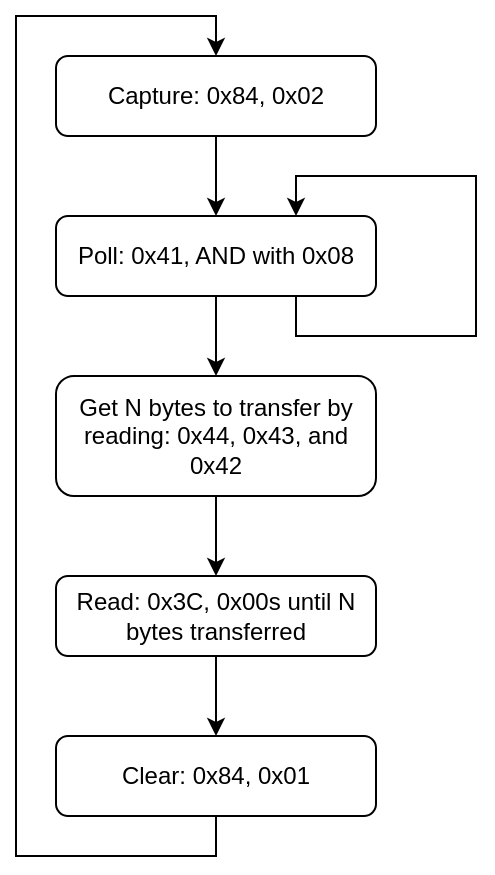 <mxfile version="13.7.9" type="embed"><diagram id="zltHORVRJTrpiA5doH67" name="Page-1"><mxGraphModel dx="453" dy="789" grid="1" gridSize="10" guides="1" tooltips="1" connect="1" arrows="1" fold="1" page="1" pageScale="1" pageWidth="850" pageHeight="1100" math="0" shadow="0"><root><mxCell id="0"/><mxCell id="1" parent="0"/><mxCell id="n4gTFDvPgb5RRleDdIbf-3" value="" style="edgeStyle=orthogonalEdgeStyle;rounded=0;orthogonalLoop=1;jettySize=auto;html=1;" parent="1" source="n4gTFDvPgb5RRleDdIbf-1" target="n4gTFDvPgb5RRleDdIbf-2" edge="1"><mxGeometry relative="1" as="geometry"/></mxCell><mxCell id="n4gTFDvPgb5RRleDdIbf-1" value="Capture: 0x84, 0x02" style="rounded=1;whiteSpace=wrap;html=1;" parent="1" vertex="1"><mxGeometry x="200" y="160" width="160" height="40" as="geometry"/></mxCell><mxCell id="n4gTFDvPgb5RRleDdIbf-10" value="" style="edgeStyle=orthogonalEdgeStyle;rounded=0;orthogonalLoop=1;jettySize=auto;html=1;" parent="1" source="n4gTFDvPgb5RRleDdIbf-2" target="n4gTFDvPgb5RRleDdIbf-9" edge="1"><mxGeometry relative="1" as="geometry"/></mxCell><mxCell id="n4gTFDvPgb5RRleDdIbf-2" value="Poll: 0x41, AND with 0x08" style="rounded=1;whiteSpace=wrap;html=1;" parent="1" vertex="1"><mxGeometry x="200" y="240" width="160" height="40" as="geometry"/></mxCell><mxCell id="n4gTFDvPgb5RRleDdIbf-7" value="" style="edgeStyle=orthogonalEdgeStyle;rounded=0;orthogonalLoop=1;jettySize=auto;html=1;" parent="1" source="n4gTFDvPgb5RRleDdIbf-4" target="n4gTFDvPgb5RRleDdIbf-5" edge="1"><mxGeometry relative="1" as="geometry"/></mxCell><mxCell id="n4gTFDvPgb5RRleDdIbf-4" value="Read: 0x3C, 0x00s until N bytes transferred" style="rounded=1;whiteSpace=wrap;html=1;" parent="1" vertex="1"><mxGeometry x="200" y="420" width="160" height="40" as="geometry"/></mxCell><mxCell id="3" style="edgeStyle=orthogonalEdgeStyle;rounded=0;orthogonalLoop=1;jettySize=auto;html=1;entryX=0.5;entryY=0;entryDx=0;entryDy=0;exitX=0.5;exitY=1;exitDx=0;exitDy=0;" edge="1" parent="1" source="n4gTFDvPgb5RRleDdIbf-5" target="n4gTFDvPgb5RRleDdIbf-1"><mxGeometry relative="1" as="geometry"><Array as="points"><mxPoint x="280" y="560"/><mxPoint x="180" y="560"/><mxPoint x="180" y="140"/><mxPoint x="280" y="140"/></Array></mxGeometry></mxCell><mxCell id="n4gTFDvPgb5RRleDdIbf-5" value="Clear: 0x84, 0x01" style="rounded=1;whiteSpace=wrap;html=1;" parent="1" vertex="1"><mxGeometry x="200" y="500" width="160" height="40" as="geometry"/></mxCell><mxCell id="n4gTFDvPgb5RRleDdIbf-8" style="edgeStyle=orthogonalEdgeStyle;rounded=0;orthogonalLoop=1;jettySize=auto;html=1;exitX=0.75;exitY=1;exitDx=0;exitDy=0;entryX=0.75;entryY=0;entryDx=0;entryDy=0;" parent="1" source="n4gTFDvPgb5RRleDdIbf-2" target="n4gTFDvPgb5RRleDdIbf-2" edge="1"><mxGeometry relative="1" as="geometry"><Array as="points"><mxPoint x="320" y="300"/><mxPoint x="410" y="300"/><mxPoint x="410" y="220"/><mxPoint x="320" y="220"/></Array></mxGeometry></mxCell><mxCell id="n4gTFDvPgb5RRleDdIbf-11" value="" style="edgeStyle=orthogonalEdgeStyle;rounded=0;orthogonalLoop=1;jettySize=auto;html=1;" parent="1" source="n4gTFDvPgb5RRleDdIbf-9" target="n4gTFDvPgb5RRleDdIbf-4" edge="1"><mxGeometry relative="1" as="geometry"/></mxCell><mxCell id="n4gTFDvPgb5RRleDdIbf-9" value="Get N bytes to transfer by reading: 0x44, 0x43, and 0x42" style="rounded=1;whiteSpace=wrap;html=1;" parent="1" vertex="1"><mxGeometry x="200" y="320" width="160" height="60" as="geometry"/></mxCell></root></mxGraphModel></diagram></mxfile>